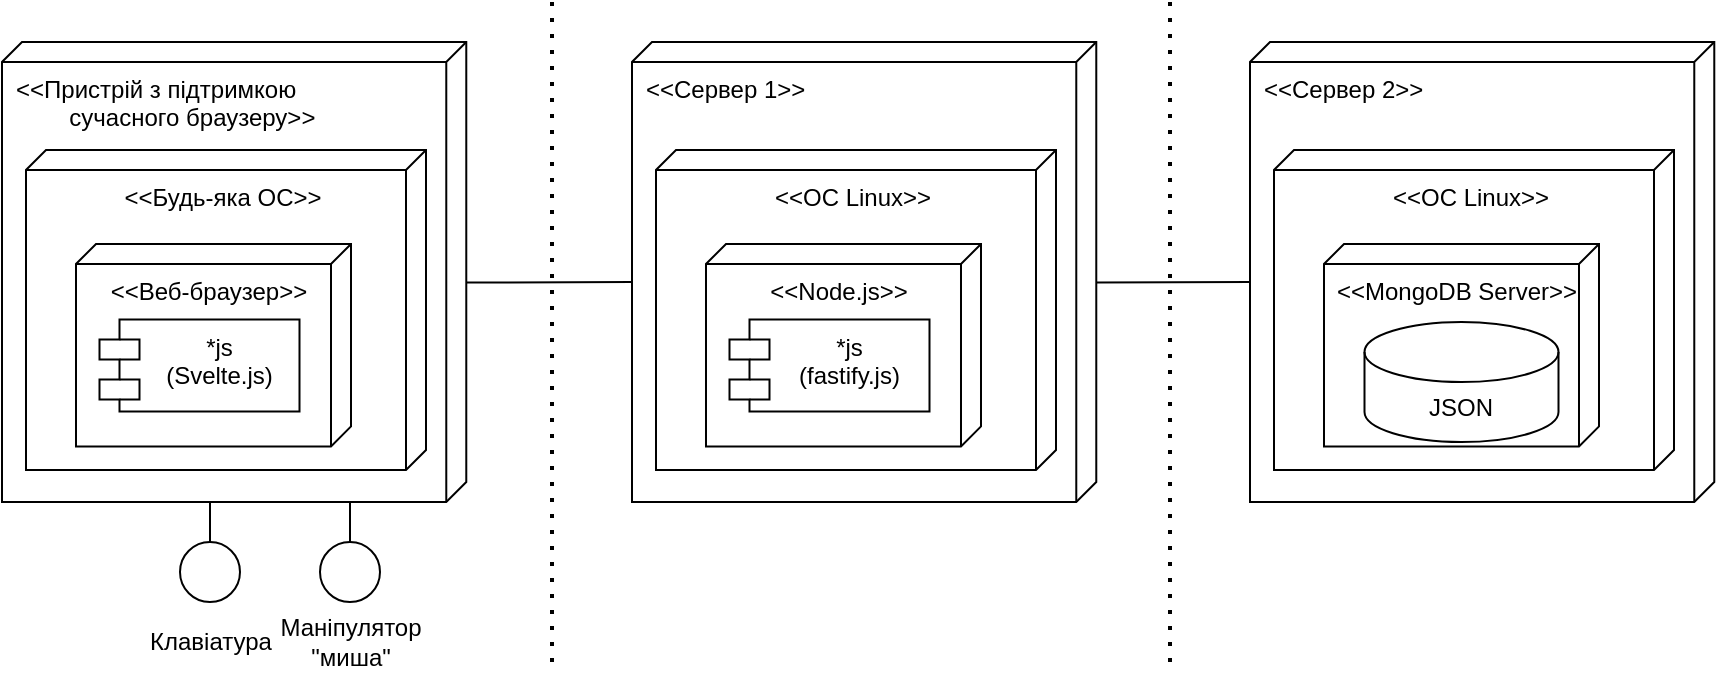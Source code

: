 <mxfile version="20.3.6" type="device"><diagram id="4LWF5_mLGTKhiirlCIRM" name="Page-1"><mxGraphModel dx="1038" dy="481" grid="1" gridSize="10" guides="1" tooltips="1" connect="1" arrows="1" fold="1" page="1" pageScale="1" pageWidth="827" pageHeight="1169" math="0" shadow="0"><root><mxCell id="0"/><mxCell id="1" parent="0"/><mxCell id="EVovyE4QapYIspFTLUwl-29" value="&amp;lt;&amp;lt;Сервер 1&amp;gt;&amp;gt;" style="verticalAlign=top;align=left;shape=cube;size=10;direction=south;fontStyle=0;html=1;boundedLbl=1;spacingLeft=5;" parent="1" vertex="1"><mxGeometry x="411" y="50" width="232.14" height="230" as="geometry"/></mxCell><mxCell id="EVovyE4QapYIspFTLUwl-30" value="&amp;lt;&amp;lt;ОС Linux&amp;gt;&amp;gt;" style="verticalAlign=top;align=center;shape=cube;size=10;direction=south;html=1;boundedLbl=1;spacingLeft=5;" parent="EVovyE4QapYIspFTLUwl-29" vertex="1"><mxGeometry width="200" height="160" relative="1" as="geometry"><mxPoint x="12" y="54" as="offset"/></mxGeometry></mxCell><mxCell id="EVovyE4QapYIspFTLUwl-31" value="&amp;lt;&amp;lt;Node.js&amp;gt;&amp;gt;" style="verticalAlign=top;align=center;shape=cube;size=10;direction=south;html=1;boundedLbl=1;spacingLeft=5;" parent="EVovyE4QapYIspFTLUwl-29" vertex="1"><mxGeometry x="37" y="101" width="137.5" height="101.2" as="geometry"/></mxCell><mxCell id="EVovyE4QapYIspFTLUwl-32" value="*js&#10;(fastify.js)" style="shape=module;align=left;spacingLeft=20;align=center;verticalAlign=top;" parent="EVovyE4QapYIspFTLUwl-29" vertex="1"><mxGeometry x="48.75" y="138.8" width="100" height="46" as="geometry"/></mxCell><mxCell id="EVovyE4QapYIspFTLUwl-33" value="" style="endArrow=none;dashed=1;html=1;dashPattern=1 3;strokeWidth=2;rounded=0;" parent="1" edge="1"><mxGeometry width="50" height="50" relative="1" as="geometry"><mxPoint x="371" y="360" as="sourcePoint"/><mxPoint x="371" y="30" as="targetPoint"/></mxGeometry></mxCell><mxCell id="EVovyE4QapYIspFTLUwl-35" value="" style="endArrow=none;html=1;rounded=0;entryX=0.523;entryY=0.002;entryDx=0;entryDy=0;entryPerimeter=0;exitX=0;exitY=0;exitDx=120;exitDy=232.14;exitPerimeter=0;" parent="1" source="EVovyE4QapYIspFTLUwl-29" target="EVovyE4QapYIspFTLUwl-1" edge="1"><mxGeometry width="50" height="50" relative="1" as="geometry"><mxPoint x="260" y="250" as="sourcePoint"/><mxPoint x="310" y="200" as="targetPoint"/></mxGeometry></mxCell><mxCell id="EVovyE4QapYIspFTLUwl-36" value="" style="group" parent="1" connectable="0" vertex="1"><mxGeometry x="95" y="50" width="233.14" height="320" as="geometry"/></mxCell><mxCell id="EVovyE4QapYIspFTLUwl-1" value="&amp;lt;&amp;lt;Пристрій з підтримкою&lt;br&gt;&lt;span style=&quot;white-space: pre;&quot;&gt;&#9;&lt;/span&gt;сучасного браузеру&amp;gt;&amp;gt;" style="verticalAlign=top;align=left;shape=cube;size=10;direction=south;fontStyle=0;html=1;boundedLbl=1;spacingLeft=5;" parent="EVovyE4QapYIspFTLUwl-36" vertex="1"><mxGeometry x="1" width="232.14" height="230" as="geometry"/></mxCell><mxCell id="EVovyE4QapYIspFTLUwl-2" value="&amp;lt;&amp;lt;Будь-яка ОС&amp;gt;&amp;gt;" style="verticalAlign=top;align=center;shape=cube;size=10;direction=south;html=1;boundedLbl=1;spacingLeft=5;" parent="EVovyE4QapYIspFTLUwl-1" vertex="1"><mxGeometry width="200" height="160" relative="1" as="geometry"><mxPoint x="12" y="54" as="offset"/></mxGeometry></mxCell><mxCell id="EVovyE4QapYIspFTLUwl-3" value="&amp;lt;&amp;lt;Веб-браузер&amp;gt;&amp;gt;" style="verticalAlign=top;align=center;shape=cube;size=10;direction=south;html=1;boundedLbl=1;spacingLeft=5;" parent="EVovyE4QapYIspFTLUwl-1" vertex="1"><mxGeometry x="37" y="101" width="137.5" height="101.2" as="geometry"/></mxCell><mxCell id="EVovyE4QapYIspFTLUwl-4" value="*js&#10;(Svelte.js)" style="shape=module;align=left;spacingLeft=20;align=center;verticalAlign=top;" parent="EVovyE4QapYIspFTLUwl-1" vertex="1"><mxGeometry x="48.75" y="138.8" width="100" height="46" as="geometry"/></mxCell><mxCell id="EVovyE4QapYIspFTLUwl-19" value="" style="group" parent="EVovyE4QapYIspFTLUwl-36" connectable="0" vertex="1"><mxGeometry x="65" y="230" width="80" height="90" as="geometry"/></mxCell><mxCell id="EVovyE4QapYIspFTLUwl-20" value="" style="group" parent="EVovyE4QapYIspFTLUwl-19" connectable="0" vertex="1"><mxGeometry x="25" width="30" height="50" as="geometry"/></mxCell><mxCell id="EVovyE4QapYIspFTLUwl-21" value="" style="ellipse;fillColor=#ffffff;strokeColor=#000000;" parent="EVovyE4QapYIspFTLUwl-20" vertex="1"><mxGeometry y="20" width="30" height="30" as="geometry"/></mxCell><mxCell id="EVovyE4QapYIspFTLUwl-22" value="" style="endArrow=none;html=1;rounded=0;entryX=0.5;entryY=0;entryDx=0;entryDy=0;" parent="EVovyE4QapYIspFTLUwl-20" target="EVovyE4QapYIspFTLUwl-21" edge="1"><mxGeometry width="50" height="50" relative="1" as="geometry"><mxPoint x="15" as="sourcePoint"/><mxPoint x="180" y="-90" as="targetPoint"/></mxGeometry></mxCell><mxCell id="EVovyE4QapYIspFTLUwl-23" value="Клавіатура" style="text;html=1;align=center;verticalAlign=middle;resizable=0;points=[];autosize=1;strokeColor=none;fillColor=none;" parent="EVovyE4QapYIspFTLUwl-19" vertex="1"><mxGeometry y="55" width="80" height="30" as="geometry"/></mxCell><mxCell id="EVovyE4QapYIspFTLUwl-24" value="" style="group" parent="EVovyE4QapYIspFTLUwl-36" connectable="0" vertex="1"><mxGeometry x="135" y="230" width="85" height="90" as="geometry"/></mxCell><mxCell id="EVovyE4QapYIspFTLUwl-25" value="" style="group" parent="EVovyE4QapYIspFTLUwl-24" connectable="0" vertex="1"><mxGeometry x="25" width="30" height="50" as="geometry"/></mxCell><mxCell id="EVovyE4QapYIspFTLUwl-26" value="" style="ellipse;fillColor=#ffffff;strokeColor=#000000;" parent="EVovyE4QapYIspFTLUwl-25" vertex="1"><mxGeometry y="20" width="30" height="30" as="geometry"/></mxCell><mxCell id="EVovyE4QapYIspFTLUwl-27" value="" style="endArrow=none;html=1;rounded=0;entryX=0.5;entryY=0;entryDx=0;entryDy=0;" parent="EVovyE4QapYIspFTLUwl-25" target="EVovyE4QapYIspFTLUwl-26" edge="1"><mxGeometry width="50" height="50" relative="1" as="geometry"><mxPoint x="15" as="sourcePoint"/><mxPoint x="180" y="-90" as="targetPoint"/></mxGeometry></mxCell><mxCell id="EVovyE4QapYIspFTLUwl-28" value="Маніпулятор&lt;br&gt;&quot;миша&quot;" style="text;html=1;align=center;verticalAlign=middle;resizable=0;points=[];autosize=1;strokeColor=none;fillColor=none;" parent="EVovyE4QapYIspFTLUwl-24" vertex="1"><mxGeometry x="-5" y="50" width="90" height="40" as="geometry"/></mxCell><mxCell id="EVovyE4QapYIspFTLUwl-37" value="&amp;lt;&amp;lt;Сервер 2&amp;gt;&amp;gt;" style="verticalAlign=top;align=left;shape=cube;size=10;direction=south;fontStyle=0;html=1;boundedLbl=1;spacingLeft=5;" parent="1" vertex="1"><mxGeometry x="720" y="50" width="232.14" height="230" as="geometry"/></mxCell><mxCell id="EVovyE4QapYIspFTLUwl-38" value="&amp;lt;&amp;lt;ОС Linux&amp;gt;&amp;gt;" style="verticalAlign=top;align=center;shape=cube;size=10;direction=south;html=1;boundedLbl=1;spacingLeft=5;" parent="EVovyE4QapYIspFTLUwl-37" vertex="1"><mxGeometry width="200" height="160" relative="1" as="geometry"><mxPoint x="12" y="54" as="offset"/></mxGeometry></mxCell><mxCell id="EVovyE4QapYIspFTLUwl-39" value="&amp;lt;&amp;lt;MongoDB Server&amp;gt;&amp;gt;" style="verticalAlign=top;align=center;shape=cube;size=10;direction=south;html=1;boundedLbl=1;spacingLeft=5;" parent="EVovyE4QapYIspFTLUwl-37" vertex="1"><mxGeometry x="37" y="101" width="137.5" height="101.2" as="geometry"/></mxCell><mxCell id="QGcGJiSY8GbRpc6ue1Mb-1" value="JSON" style="shape=cylinder3;whiteSpace=wrap;html=1;boundedLbl=1;backgroundOutline=1;size=15;" vertex="1" parent="EVovyE4QapYIspFTLUwl-37"><mxGeometry x="57.25" y="140" width="97" height="60" as="geometry"/></mxCell><mxCell id="EVovyE4QapYIspFTLUwl-41" value="" style="endArrow=none;dashed=1;html=1;dashPattern=1 3;strokeWidth=2;rounded=0;" parent="1" edge="1"><mxGeometry width="50" height="50" relative="1" as="geometry"><mxPoint x="680" y="360" as="sourcePoint"/><mxPoint x="680" y="30" as="targetPoint"/></mxGeometry></mxCell><mxCell id="EVovyE4QapYIspFTLUwl-42" value="" style="endArrow=none;html=1;rounded=0;entryX=0.523;entryY=0.002;entryDx=0;entryDy=0;entryPerimeter=0;" parent="1" edge="1"><mxGeometry width="50" height="50" relative="1" as="geometry"><mxPoint x="720" y="170" as="sourcePoint"/><mxPoint x="643.136" y="170.29" as="targetPoint"/></mxGeometry></mxCell></root></mxGraphModel></diagram></mxfile>